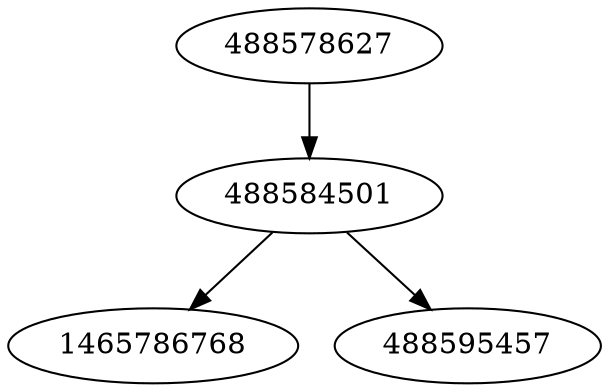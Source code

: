strict digraph  {
1465786768;
488595457;
488578627;
488584501;
488578627 -> 488584501;
488584501 -> 1465786768;
488584501 -> 488595457;
}
